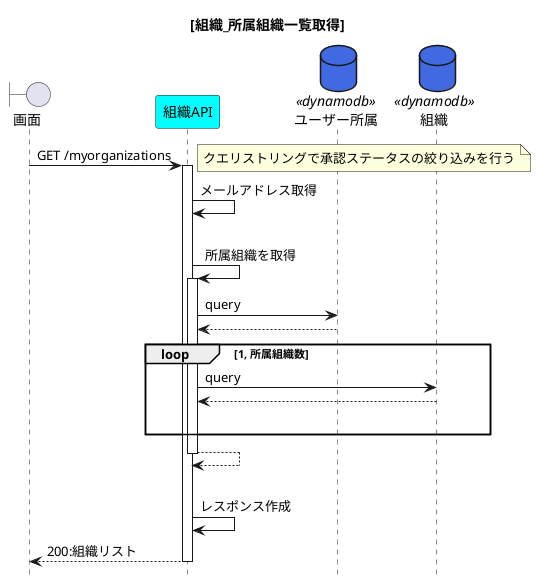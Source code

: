 @startuml{API_組織_所属組織一覧取得.png}
title [組織_所属組織一覧取得]
hide footbox

boundary 画面 as view
participant 組織API as api_organizations #cyan
'database ユーザープール as user_pools <<cognito>> #purple
database ユーザー所属 as table_affiliation <<dynamodb>> #royalblue
database 組織 as table_organizations <<dynamodb>> #royalblue

view -> api_organizations :GET /myorganizations
note right :クエリストリングで承認ステータスの絞り込みを行う
activate api_organizations
    api_organizations -> api_organizations :メールアドレス取得
    |||
    api_organizations -> api_organizations :所属組織を取得
    activate api_organizations
        api_organizations -> table_affiliation :query
        table_affiliation --> api_organizations
        loop 1, 所属組織数
            api_organizations -> table_organizations :query
            table_organizations --> api_organizations
            |||
        end
        api_organizations --> api_organizations
    deactivate api_organizations
    |||
    api_organizations -> api_organizations :レスポンス作成
    api_organizations --> view :200:組織リスト
deactivate api_organizations

@enduml
